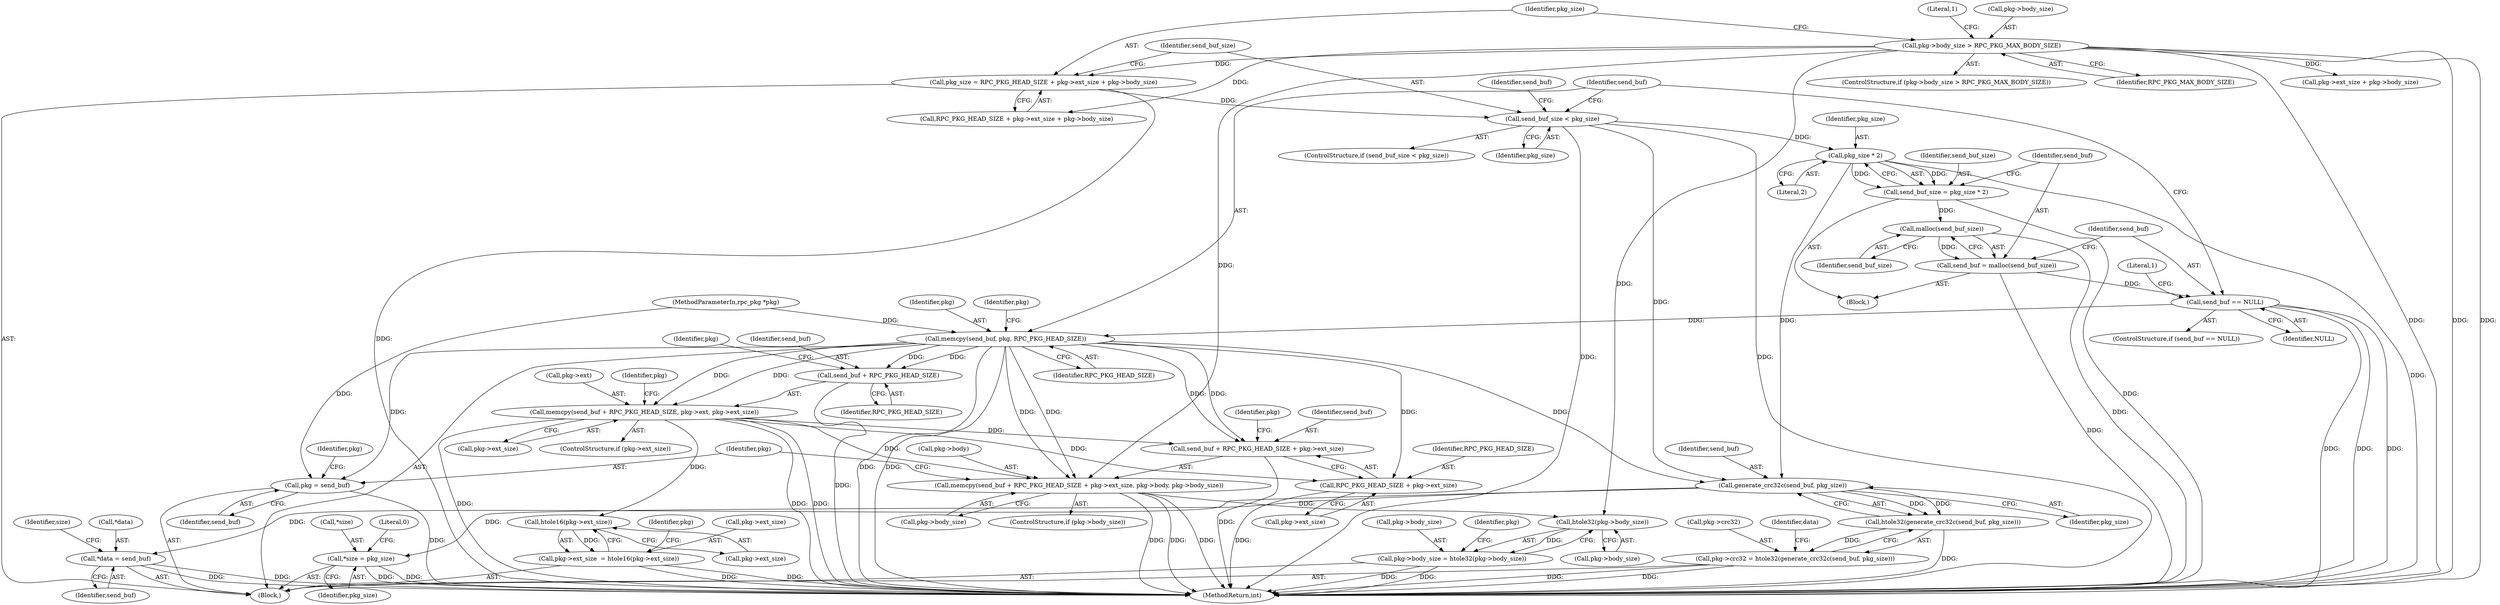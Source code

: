 digraph "0_viabtc_exchange_server_4a7c27bfe98f409623d4d857894d017ff0672cc9#diff-515c81af848352583bff286d6224875f_1@integer" {
"1000118" [label="(Call,pkg_size = RPC_PKG_HEAD_SIZE + pkg->ext_size + pkg->body_size)"];
"1000109" [label="(Call,pkg->body_size > RPC_PKG_MAX_BODY_SIZE)"];
"1000130" [label="(Call,send_buf_size < pkg_size)"];
"1000140" [label="(Call,pkg_size * 2)"];
"1000138" [label="(Call,send_buf_size = pkg_size * 2)"];
"1000145" [label="(Call,malloc(send_buf_size))"];
"1000143" [label="(Call,send_buf = malloc(send_buf_size))"];
"1000148" [label="(Call,send_buf == NULL)"];
"1000155" [label="(Call,memcpy(send_buf, pkg, RPC_PKG_HEAD_SIZE))"];
"1000163" [label="(Call,memcpy(send_buf + RPC_PKG_HEAD_SIZE, pkg->ext, pkg->ext_size))"];
"1000177" [label="(Call,memcpy(send_buf + RPC_PKG_HEAD_SIZE + pkg->ext_size, pkg->body, pkg->body_size))"];
"1000244" [label="(Call,htole32(pkg->body_size))"];
"1000240" [label="(Call,pkg->body_size = htole32(pkg->body_size))"];
"1000178" [label="(Call,send_buf + RPC_PKG_HEAD_SIZE + pkg->ext_size)"];
"1000180" [label="(Call,RPC_PKG_HEAD_SIZE + pkg->ext_size)"];
"1000252" [label="(Call,htole16(pkg->ext_size))"];
"1000248" [label="(Call,pkg->ext_size  = htole16(pkg->ext_size))"];
"1000164" [label="(Call,send_buf + RPC_PKG_HEAD_SIZE)"];
"1000191" [label="(Call,pkg = send_buf)"];
"1000266" [label="(Call,generate_crc32c(send_buf, pkg_size))"];
"1000265" [label="(Call,htole32(generate_crc32c(send_buf, pkg_size)))"];
"1000261" [label="(Call,pkg->crc32 = htole32(generate_crc32c(send_buf, pkg_size)))"];
"1000269" [label="(Call,*data = send_buf)"];
"1000273" [label="(Call,*size = pkg_size)"];
"1000142" [label="(Literal,2)"];
"1000148" [label="(Call,send_buf == NULL)"];
"1000185" [label="(Call,pkg->body)"];
"1000110" [label="(Call,pkg->body_size)"];
"1000155" [label="(Call,memcpy(send_buf, pkg, RPC_PKG_HEAD_SIZE))"];
"1000108" [label="(ControlStructure,if (pkg->body_size > RPC_PKG_MAX_BODY_SIZE))"];
"1000240" [label="(Call,pkg->body_size = htole32(pkg->body_size))"];
"1000161" [label="(Identifier,pkg)"];
"1000186" [label="(Identifier,pkg)"];
"1000177" [label="(Call,memcpy(send_buf + RPC_PKG_HEAD_SIZE + pkg->ext_size, pkg->body, pkg->body_size))"];
"1000131" [label="(Identifier,send_buf_size)"];
"1000276" [label="(Identifier,pkg_size)"];
"1000272" [label="(Identifier,send_buf)"];
"1000248" [label="(Call,pkg->ext_size  = htole16(pkg->ext_size))"];
"1000273" [label="(Call,*size = pkg_size)"];
"1000191" [label="(Call,pkg = send_buf)"];
"1000147" [label="(ControlStructure,if (send_buf == NULL))"];
"1000167" [label="(Call,pkg->ext)"];
"1000157" [label="(Identifier,pkg)"];
"1000154" [label="(Literal,1)"];
"1000193" [label="(Identifier,send_buf)"];
"1000182" [label="(Call,pkg->ext_size)"];
"1000253" [label="(Call,pkg->ext_size)"];
"1000113" [label="(Identifier,RPC_PKG_MAX_BODY_SIZE)"];
"1000120" [label="(Call,RPC_PKG_HEAD_SIZE + pkg->ext_size + pkg->body_size)"];
"1000139" [label="(Identifier,send_buf_size)"];
"1000267" [label="(Identifier,send_buf)"];
"1000104" [label="(Block,)"];
"1000250" [label="(Identifier,pkg)"];
"1000150" [label="(Identifier,NULL)"];
"1000164" [label="(Call,send_buf + RPC_PKG_HEAD_SIZE)"];
"1000165" [label="(Identifier,send_buf)"];
"1000146" [label="(Identifier,send_buf_size)"];
"1000130" [label="(Call,send_buf_size < pkg_size)"];
"1000129" [label="(ControlStructure,if (send_buf_size < pkg_size))"];
"1000188" [label="(Call,pkg->body_size)"];
"1000168" [label="(Identifier,pkg)"];
"1000268" [label="(Identifier,pkg_size)"];
"1000101" [label="(MethodParameterIn,rpc_pkg *pkg)"];
"1000274" [label="(Call,*size)"];
"1000119" [label="(Identifier,pkg_size)"];
"1000249" [label="(Call,pkg->ext_size)"];
"1000122" [label="(Call,pkg->ext_size + pkg->body_size)"];
"1000170" [label="(Call,pkg->ext_size)"];
"1000159" [label="(ControlStructure,if (pkg->ext_size))"];
"1000192" [label="(Identifier,pkg)"];
"1000140" [label="(Call,pkg_size * 2)"];
"1000241" [label="(Call,pkg->body_size)"];
"1000145" [label="(Call,malloc(send_buf_size))"];
"1000252" [label="(Call,htole16(pkg->ext_size))"];
"1000265" [label="(Call,htole32(generate_crc32c(send_buf, pkg_size)))"];
"1000180" [label="(Call,RPC_PKG_HEAD_SIZE + pkg->ext_size)"];
"1000181" [label="(Identifier,RPC_PKG_HEAD_SIZE)"];
"1000262" [label="(Call,pkg->crc32)"];
"1000244" [label="(Call,htole32(pkg->body_size))"];
"1000173" [label="(ControlStructure,if (pkg->body_size))"];
"1000118" [label="(Call,pkg_size = RPC_PKG_HEAD_SIZE + pkg->ext_size + pkg->body_size)"];
"1000158" [label="(Identifier,RPC_PKG_HEAD_SIZE)"];
"1000279" [label="(MethodReturn,int)"];
"1000135" [label="(Identifier,send_buf)"];
"1000269" [label="(Call,*data = send_buf)"];
"1000138" [label="(Call,send_buf_size = pkg_size * 2)"];
"1000245" [label="(Call,pkg->body_size)"];
"1000261" [label="(Call,pkg->crc32 = htole32(generate_crc32c(send_buf, pkg_size)))"];
"1000175" [label="(Identifier,pkg)"];
"1000117" [label="(Literal,1)"];
"1000149" [label="(Identifier,send_buf)"];
"1000163" [label="(Call,memcpy(send_buf + RPC_PKG_HEAD_SIZE, pkg->ext, pkg->ext_size))"];
"1000109" [label="(Call,pkg->body_size > RPC_PKG_MAX_BODY_SIZE)"];
"1000196" [label="(Identifier,pkg)"];
"1000278" [label="(Literal,0)"];
"1000275" [label="(Identifier,size)"];
"1000179" [label="(Identifier,send_buf)"];
"1000271" [label="(Identifier,data)"];
"1000166" [label="(Identifier,RPC_PKG_HEAD_SIZE)"];
"1000270" [label="(Call,*data)"];
"1000178" [label="(Call,send_buf + RPC_PKG_HEAD_SIZE + pkg->ext_size)"];
"1000144" [label="(Identifier,send_buf)"];
"1000143" [label="(Call,send_buf = malloc(send_buf_size))"];
"1000258" [label="(Identifier,pkg)"];
"1000132" [label="(Identifier,pkg_size)"];
"1000141" [label="(Identifier,pkg_size)"];
"1000156" [label="(Identifier,send_buf)"];
"1000266" [label="(Call,generate_crc32c(send_buf, pkg_size))"];
"1000133" [label="(Block,)"];
"1000118" -> "1000104"  [label="AST: "];
"1000118" -> "1000120"  [label="CFG: "];
"1000119" -> "1000118"  [label="AST: "];
"1000120" -> "1000118"  [label="AST: "];
"1000131" -> "1000118"  [label="CFG: "];
"1000118" -> "1000279"  [label="DDG: "];
"1000109" -> "1000118"  [label="DDG: "];
"1000118" -> "1000130"  [label="DDG: "];
"1000109" -> "1000108"  [label="AST: "];
"1000109" -> "1000113"  [label="CFG: "];
"1000110" -> "1000109"  [label="AST: "];
"1000113" -> "1000109"  [label="AST: "];
"1000117" -> "1000109"  [label="CFG: "];
"1000119" -> "1000109"  [label="CFG: "];
"1000109" -> "1000279"  [label="DDG: "];
"1000109" -> "1000279"  [label="DDG: "];
"1000109" -> "1000279"  [label="DDG: "];
"1000109" -> "1000120"  [label="DDG: "];
"1000109" -> "1000122"  [label="DDG: "];
"1000109" -> "1000177"  [label="DDG: "];
"1000109" -> "1000244"  [label="DDG: "];
"1000130" -> "1000129"  [label="AST: "];
"1000130" -> "1000132"  [label="CFG: "];
"1000131" -> "1000130"  [label="AST: "];
"1000132" -> "1000130"  [label="AST: "];
"1000135" -> "1000130"  [label="CFG: "];
"1000156" -> "1000130"  [label="CFG: "];
"1000130" -> "1000279"  [label="DDG: "];
"1000130" -> "1000279"  [label="DDG: "];
"1000130" -> "1000140"  [label="DDG: "];
"1000130" -> "1000266"  [label="DDG: "];
"1000140" -> "1000138"  [label="AST: "];
"1000140" -> "1000142"  [label="CFG: "];
"1000141" -> "1000140"  [label="AST: "];
"1000142" -> "1000140"  [label="AST: "];
"1000138" -> "1000140"  [label="CFG: "];
"1000140" -> "1000279"  [label="DDG: "];
"1000140" -> "1000138"  [label="DDG: "];
"1000140" -> "1000138"  [label="DDG: "];
"1000140" -> "1000266"  [label="DDG: "];
"1000138" -> "1000133"  [label="AST: "];
"1000139" -> "1000138"  [label="AST: "];
"1000144" -> "1000138"  [label="CFG: "];
"1000138" -> "1000279"  [label="DDG: "];
"1000138" -> "1000145"  [label="DDG: "];
"1000145" -> "1000143"  [label="AST: "];
"1000145" -> "1000146"  [label="CFG: "];
"1000146" -> "1000145"  [label="AST: "];
"1000143" -> "1000145"  [label="CFG: "];
"1000145" -> "1000279"  [label="DDG: "];
"1000145" -> "1000143"  [label="DDG: "];
"1000143" -> "1000133"  [label="AST: "];
"1000144" -> "1000143"  [label="AST: "];
"1000149" -> "1000143"  [label="CFG: "];
"1000143" -> "1000279"  [label="DDG: "];
"1000143" -> "1000148"  [label="DDG: "];
"1000148" -> "1000147"  [label="AST: "];
"1000148" -> "1000150"  [label="CFG: "];
"1000149" -> "1000148"  [label="AST: "];
"1000150" -> "1000148"  [label="AST: "];
"1000154" -> "1000148"  [label="CFG: "];
"1000156" -> "1000148"  [label="CFG: "];
"1000148" -> "1000279"  [label="DDG: "];
"1000148" -> "1000279"  [label="DDG: "];
"1000148" -> "1000279"  [label="DDG: "];
"1000148" -> "1000155"  [label="DDG: "];
"1000155" -> "1000104"  [label="AST: "];
"1000155" -> "1000158"  [label="CFG: "];
"1000156" -> "1000155"  [label="AST: "];
"1000157" -> "1000155"  [label="AST: "];
"1000158" -> "1000155"  [label="AST: "];
"1000161" -> "1000155"  [label="CFG: "];
"1000155" -> "1000279"  [label="DDG: "];
"1000155" -> "1000279"  [label="DDG: "];
"1000101" -> "1000155"  [label="DDG: "];
"1000155" -> "1000163"  [label="DDG: "];
"1000155" -> "1000163"  [label="DDG: "];
"1000155" -> "1000164"  [label="DDG: "];
"1000155" -> "1000164"  [label="DDG: "];
"1000155" -> "1000177"  [label="DDG: "];
"1000155" -> "1000177"  [label="DDG: "];
"1000155" -> "1000178"  [label="DDG: "];
"1000155" -> "1000178"  [label="DDG: "];
"1000155" -> "1000180"  [label="DDG: "];
"1000155" -> "1000191"  [label="DDG: "];
"1000155" -> "1000266"  [label="DDG: "];
"1000163" -> "1000159"  [label="AST: "];
"1000163" -> "1000170"  [label="CFG: "];
"1000164" -> "1000163"  [label="AST: "];
"1000167" -> "1000163"  [label="AST: "];
"1000170" -> "1000163"  [label="AST: "];
"1000175" -> "1000163"  [label="CFG: "];
"1000163" -> "1000279"  [label="DDG: "];
"1000163" -> "1000279"  [label="DDG: "];
"1000163" -> "1000279"  [label="DDG: "];
"1000163" -> "1000177"  [label="DDG: "];
"1000163" -> "1000178"  [label="DDG: "];
"1000163" -> "1000180"  [label="DDG: "];
"1000163" -> "1000252"  [label="DDG: "];
"1000177" -> "1000173"  [label="AST: "];
"1000177" -> "1000188"  [label="CFG: "];
"1000178" -> "1000177"  [label="AST: "];
"1000185" -> "1000177"  [label="AST: "];
"1000188" -> "1000177"  [label="AST: "];
"1000192" -> "1000177"  [label="CFG: "];
"1000177" -> "1000279"  [label="DDG: "];
"1000177" -> "1000279"  [label="DDG: "];
"1000177" -> "1000279"  [label="DDG: "];
"1000177" -> "1000244"  [label="DDG: "];
"1000244" -> "1000240"  [label="AST: "];
"1000244" -> "1000245"  [label="CFG: "];
"1000245" -> "1000244"  [label="AST: "];
"1000240" -> "1000244"  [label="CFG: "];
"1000244" -> "1000240"  [label="DDG: "];
"1000240" -> "1000104"  [label="AST: "];
"1000241" -> "1000240"  [label="AST: "];
"1000250" -> "1000240"  [label="CFG: "];
"1000240" -> "1000279"  [label="DDG: "];
"1000240" -> "1000279"  [label="DDG: "];
"1000178" -> "1000180"  [label="CFG: "];
"1000179" -> "1000178"  [label="AST: "];
"1000180" -> "1000178"  [label="AST: "];
"1000186" -> "1000178"  [label="CFG: "];
"1000178" -> "1000279"  [label="DDG: "];
"1000180" -> "1000182"  [label="CFG: "];
"1000181" -> "1000180"  [label="AST: "];
"1000182" -> "1000180"  [label="AST: "];
"1000180" -> "1000279"  [label="DDG: "];
"1000252" -> "1000248"  [label="AST: "];
"1000252" -> "1000253"  [label="CFG: "];
"1000253" -> "1000252"  [label="AST: "];
"1000248" -> "1000252"  [label="CFG: "];
"1000252" -> "1000248"  [label="DDG: "];
"1000248" -> "1000104"  [label="AST: "];
"1000249" -> "1000248"  [label="AST: "];
"1000258" -> "1000248"  [label="CFG: "];
"1000248" -> "1000279"  [label="DDG: "];
"1000248" -> "1000279"  [label="DDG: "];
"1000164" -> "1000166"  [label="CFG: "];
"1000165" -> "1000164"  [label="AST: "];
"1000166" -> "1000164"  [label="AST: "];
"1000168" -> "1000164"  [label="CFG: "];
"1000164" -> "1000279"  [label="DDG: "];
"1000191" -> "1000104"  [label="AST: "];
"1000191" -> "1000193"  [label="CFG: "];
"1000192" -> "1000191"  [label="AST: "];
"1000193" -> "1000191"  [label="AST: "];
"1000196" -> "1000191"  [label="CFG: "];
"1000191" -> "1000279"  [label="DDG: "];
"1000101" -> "1000191"  [label="DDG: "];
"1000266" -> "1000265"  [label="AST: "];
"1000266" -> "1000268"  [label="CFG: "];
"1000267" -> "1000266"  [label="AST: "];
"1000268" -> "1000266"  [label="AST: "];
"1000265" -> "1000266"  [label="CFG: "];
"1000266" -> "1000265"  [label="DDG: "];
"1000266" -> "1000265"  [label="DDG: "];
"1000266" -> "1000269"  [label="DDG: "];
"1000266" -> "1000273"  [label="DDG: "];
"1000265" -> "1000261"  [label="AST: "];
"1000261" -> "1000265"  [label="CFG: "];
"1000265" -> "1000279"  [label="DDG: "];
"1000265" -> "1000261"  [label="DDG: "];
"1000261" -> "1000104"  [label="AST: "];
"1000262" -> "1000261"  [label="AST: "];
"1000271" -> "1000261"  [label="CFG: "];
"1000261" -> "1000279"  [label="DDG: "];
"1000261" -> "1000279"  [label="DDG: "];
"1000269" -> "1000104"  [label="AST: "];
"1000269" -> "1000272"  [label="CFG: "];
"1000270" -> "1000269"  [label="AST: "];
"1000272" -> "1000269"  [label="AST: "];
"1000275" -> "1000269"  [label="CFG: "];
"1000269" -> "1000279"  [label="DDG: "];
"1000269" -> "1000279"  [label="DDG: "];
"1000273" -> "1000104"  [label="AST: "];
"1000273" -> "1000276"  [label="CFG: "];
"1000274" -> "1000273"  [label="AST: "];
"1000276" -> "1000273"  [label="AST: "];
"1000278" -> "1000273"  [label="CFG: "];
"1000273" -> "1000279"  [label="DDG: "];
"1000273" -> "1000279"  [label="DDG: "];
}
